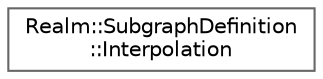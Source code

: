 digraph "Graphical Class Hierarchy"
{
 // LATEX_PDF_SIZE
  bgcolor="transparent";
  edge [fontname=Helvetica,fontsize=10,labelfontname=Helvetica,labelfontsize=10];
  node [fontname=Helvetica,fontsize=10,shape=box,height=0.2,width=0.4];
  rankdir="LR";
  Node0 [id="Node000000",label="Realm::SubgraphDefinition\l::Interpolation",height=0.2,width=0.4,color="grey40", fillcolor="white", style="filled",URL="$structRealm_1_1SubgraphDefinition_1_1Interpolation.html",tooltip=" "];
}
